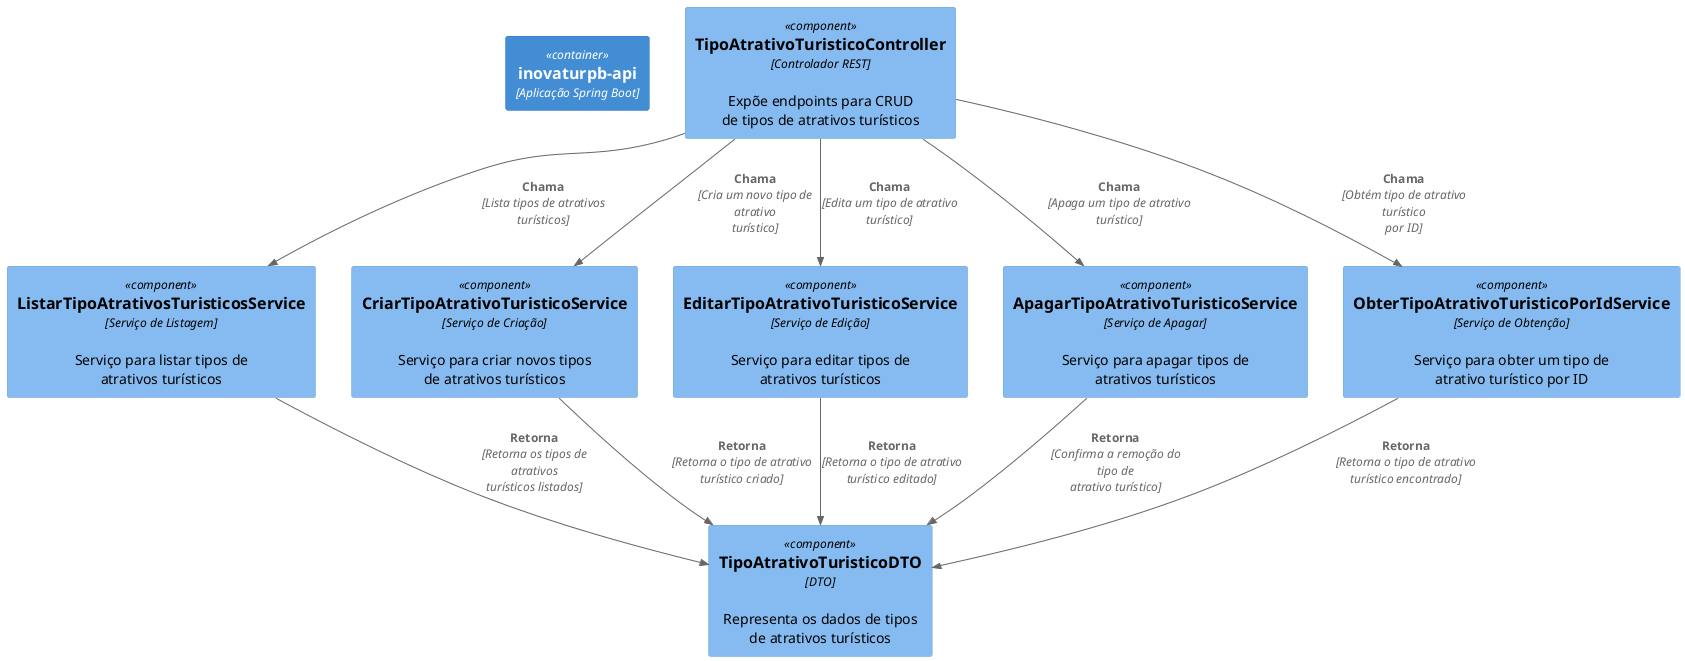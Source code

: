@startuml
!define C4_COMPONENT
!include <C4/C4_Component.puml>

Container(app, "inovaturpb-api", "Aplicação Spring Boot")

' Controlador REST
Component(controller, "TipoAtrativoTuristicoController", "Controlador REST", "Expõe endpoints para CRUD de tipos de atrativos turísticos")

' Serviço para listar tipos de atrativos turísticos
Component(listarService, "ListarTipoAtrativosTuristicosService", "Serviço de Listagem", "Serviço para listar tipos de atrativos turísticos")

' Serviço para criar tipos de atrativos turísticos
Component(criarService, "CriarTipoAtrativoTuristicoService", "Serviço de Criação", "Serviço para criar novos tipos de atrativos turísticos")

' Serviço para editar tipos de atrativos turísticos
Component(editarService, "EditarTipoAtrativoTuristicoService", "Serviço de Edição", "Serviço para editar tipos de atrativos turísticos")

' Serviço para apagar tipos de atrativos turísticos
Component(apagarService, "ApagarTipoAtrativoTuristicoService", "Serviço de Apagar", "Serviço para apagar tipos de atrativos turísticos")

' Serviço para obter tipo de atrativo turístico por ID
Component(obterService, "ObterTipoAtrativoTuristicoPorIdService", "Serviço de Obtenção", "Serviço para obter um tipo de atrativo turístico por ID")

' DTO de resposta
Component(dto, "TipoAtrativoTuristicoDTO", "DTO", "Representa os dados de tipos de atrativos turísticos")

' Relacionamentos
Rel(controller, listarService, "Chama", "Lista tipos de atrativos turísticos")
Rel(controller, criarService, "Chama", "Cria um novo tipo de atrativo turístico")
Rel(controller, editarService, "Chama", "Edita um tipo de atrativo turístico")
Rel(controller, apagarService, "Chama", "Apaga um tipo de atrativo turístico")
Rel(controller, obterService, "Chama", "Obtém tipo de atrativo turístico por ID")
Rel(listarService, dto, "Retorna", "Retorna os tipos de atrativos turísticos listados")
Rel(criarService, dto, "Retorna", "Retorna o tipo de atrativo turístico criado")
Rel(editarService, dto, "Retorna", "Retorna o tipo de atrativo turístico editado")
Rel(apagarService, dto, "Retorna", "Confirma a remoção do tipo de atrativo turístico")
Rel(obterService, dto, "Retorna", "Retorna o tipo de atrativo turístico encontrado")

@enduml
